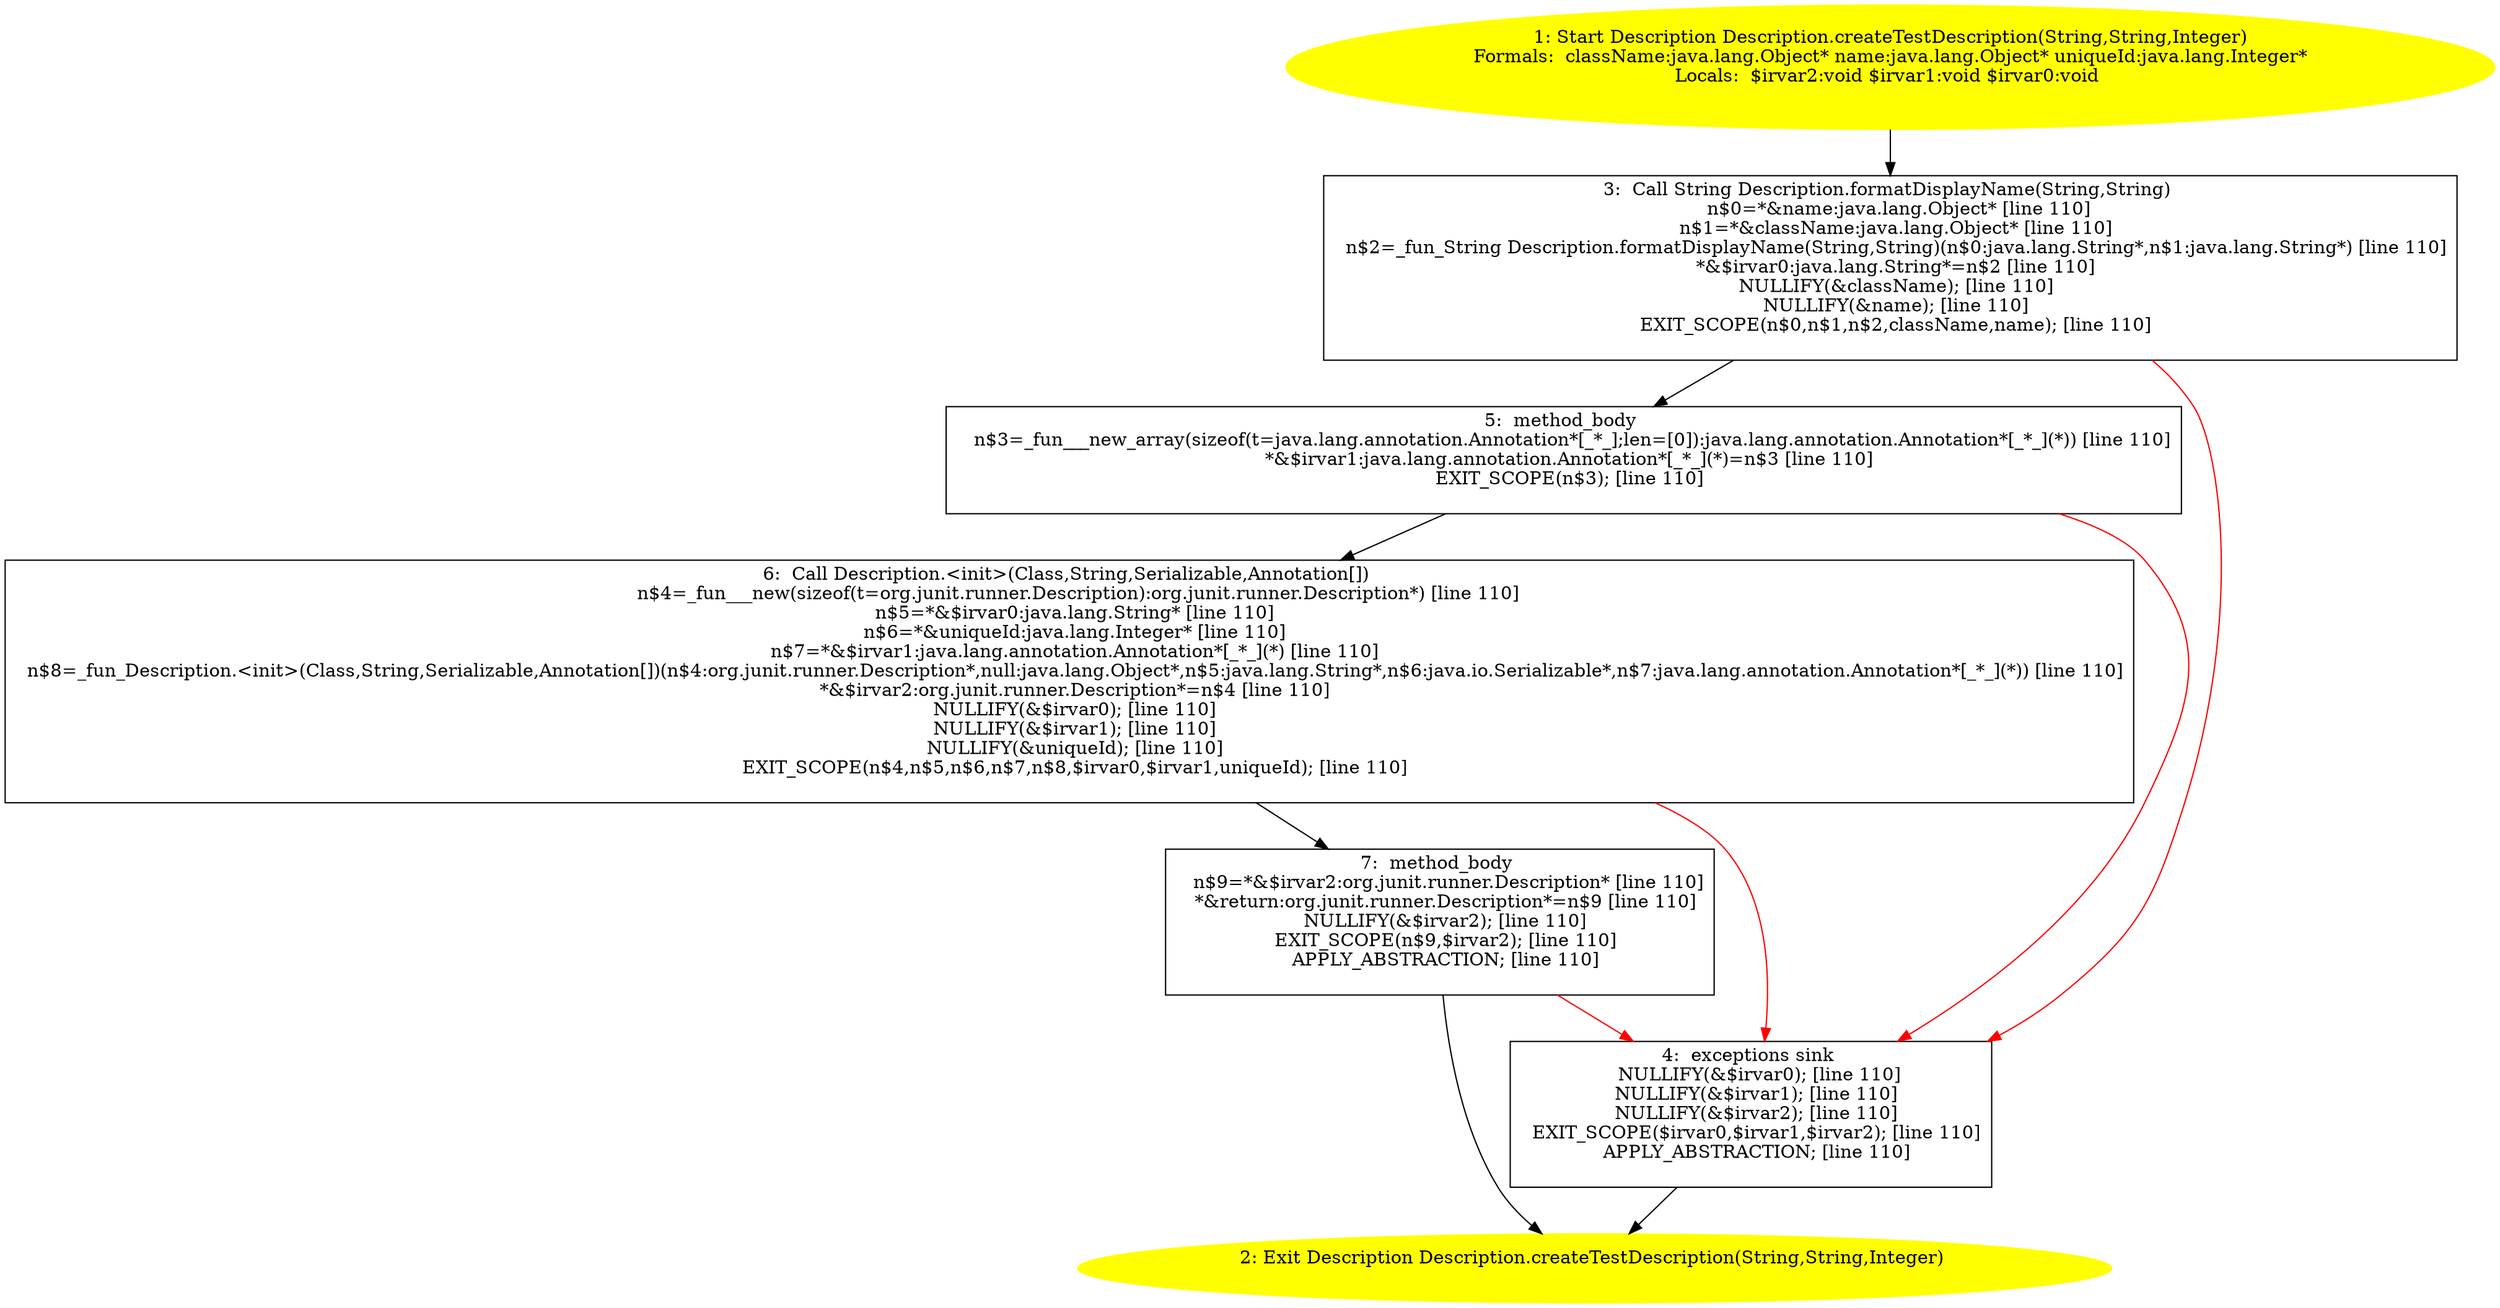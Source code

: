 /* @generated */
digraph cfg {
"org.junit.runner.Description.createTestDescription(java.lang.String,java.lang.String,java.lang.Integ.a0d1a06f1d9d185adeda46348fe0a571_1" [label="1: Start Description Description.createTestDescription(String,String,Integer)\nFormals:  className:java.lang.Object* name:java.lang.Object* uniqueId:java.lang.Integer*\nLocals:  $irvar2:void $irvar1:void $irvar0:void \n  " color=yellow style=filled]
	

	 "org.junit.runner.Description.createTestDescription(java.lang.String,java.lang.String,java.lang.Integ.a0d1a06f1d9d185adeda46348fe0a571_1" -> "org.junit.runner.Description.createTestDescription(java.lang.String,java.lang.String,java.lang.Integ.a0d1a06f1d9d185adeda46348fe0a571_3" ;
"org.junit.runner.Description.createTestDescription(java.lang.String,java.lang.String,java.lang.Integ.a0d1a06f1d9d185adeda46348fe0a571_2" [label="2: Exit Description Description.createTestDescription(String,String,Integer) \n  " color=yellow style=filled]
	

"org.junit.runner.Description.createTestDescription(java.lang.String,java.lang.String,java.lang.Integ.a0d1a06f1d9d185adeda46348fe0a571_3" [label="3:  Call String Description.formatDisplayName(String,String) \n   n$0=*&name:java.lang.Object* [line 110]\n  n$1=*&className:java.lang.Object* [line 110]\n  n$2=_fun_String Description.formatDisplayName(String,String)(n$0:java.lang.String*,n$1:java.lang.String*) [line 110]\n  *&$irvar0:java.lang.String*=n$2 [line 110]\n  NULLIFY(&className); [line 110]\n  NULLIFY(&name); [line 110]\n  EXIT_SCOPE(n$0,n$1,n$2,className,name); [line 110]\n " shape="box"]
	

	 "org.junit.runner.Description.createTestDescription(java.lang.String,java.lang.String,java.lang.Integ.a0d1a06f1d9d185adeda46348fe0a571_3" -> "org.junit.runner.Description.createTestDescription(java.lang.String,java.lang.String,java.lang.Integ.a0d1a06f1d9d185adeda46348fe0a571_5" ;
	 "org.junit.runner.Description.createTestDescription(java.lang.String,java.lang.String,java.lang.Integ.a0d1a06f1d9d185adeda46348fe0a571_3" -> "org.junit.runner.Description.createTestDescription(java.lang.String,java.lang.String,java.lang.Integ.a0d1a06f1d9d185adeda46348fe0a571_4" [color="red" ];
"org.junit.runner.Description.createTestDescription(java.lang.String,java.lang.String,java.lang.Integ.a0d1a06f1d9d185adeda46348fe0a571_4" [label="4:  exceptions sink \n   NULLIFY(&$irvar0); [line 110]\n  NULLIFY(&$irvar1); [line 110]\n  NULLIFY(&$irvar2); [line 110]\n  EXIT_SCOPE($irvar0,$irvar1,$irvar2); [line 110]\n  APPLY_ABSTRACTION; [line 110]\n " shape="box"]
	

	 "org.junit.runner.Description.createTestDescription(java.lang.String,java.lang.String,java.lang.Integ.a0d1a06f1d9d185adeda46348fe0a571_4" -> "org.junit.runner.Description.createTestDescription(java.lang.String,java.lang.String,java.lang.Integ.a0d1a06f1d9d185adeda46348fe0a571_2" ;
"org.junit.runner.Description.createTestDescription(java.lang.String,java.lang.String,java.lang.Integ.a0d1a06f1d9d185adeda46348fe0a571_5" [label="5:  method_body \n   n$3=_fun___new_array(sizeof(t=java.lang.annotation.Annotation*[_*_];len=[0]):java.lang.annotation.Annotation*[_*_](*)) [line 110]\n  *&$irvar1:java.lang.annotation.Annotation*[_*_](*)=n$3 [line 110]\n  EXIT_SCOPE(n$3); [line 110]\n " shape="box"]
	

	 "org.junit.runner.Description.createTestDescription(java.lang.String,java.lang.String,java.lang.Integ.a0d1a06f1d9d185adeda46348fe0a571_5" -> "org.junit.runner.Description.createTestDescription(java.lang.String,java.lang.String,java.lang.Integ.a0d1a06f1d9d185adeda46348fe0a571_6" ;
	 "org.junit.runner.Description.createTestDescription(java.lang.String,java.lang.String,java.lang.Integ.a0d1a06f1d9d185adeda46348fe0a571_5" -> "org.junit.runner.Description.createTestDescription(java.lang.String,java.lang.String,java.lang.Integ.a0d1a06f1d9d185adeda46348fe0a571_4" [color="red" ];
"org.junit.runner.Description.createTestDescription(java.lang.String,java.lang.String,java.lang.Integ.a0d1a06f1d9d185adeda46348fe0a571_6" [label="6:  Call Description.<init>(Class,String,Serializable,Annotation[]) \n   n$4=_fun___new(sizeof(t=org.junit.runner.Description):org.junit.runner.Description*) [line 110]\n  n$5=*&$irvar0:java.lang.String* [line 110]\n  n$6=*&uniqueId:java.lang.Integer* [line 110]\n  n$7=*&$irvar1:java.lang.annotation.Annotation*[_*_](*) [line 110]\n  n$8=_fun_Description.<init>(Class,String,Serializable,Annotation[])(n$4:org.junit.runner.Description*,null:java.lang.Object*,n$5:java.lang.String*,n$6:java.io.Serializable*,n$7:java.lang.annotation.Annotation*[_*_](*)) [line 110]\n  *&$irvar2:org.junit.runner.Description*=n$4 [line 110]\n  NULLIFY(&$irvar0); [line 110]\n  NULLIFY(&$irvar1); [line 110]\n  NULLIFY(&uniqueId); [line 110]\n  EXIT_SCOPE(n$4,n$5,n$6,n$7,n$8,$irvar0,$irvar1,uniqueId); [line 110]\n " shape="box"]
	

	 "org.junit.runner.Description.createTestDescription(java.lang.String,java.lang.String,java.lang.Integ.a0d1a06f1d9d185adeda46348fe0a571_6" -> "org.junit.runner.Description.createTestDescription(java.lang.String,java.lang.String,java.lang.Integ.a0d1a06f1d9d185adeda46348fe0a571_7" ;
	 "org.junit.runner.Description.createTestDescription(java.lang.String,java.lang.String,java.lang.Integ.a0d1a06f1d9d185adeda46348fe0a571_6" -> "org.junit.runner.Description.createTestDescription(java.lang.String,java.lang.String,java.lang.Integ.a0d1a06f1d9d185adeda46348fe0a571_4" [color="red" ];
"org.junit.runner.Description.createTestDescription(java.lang.String,java.lang.String,java.lang.Integ.a0d1a06f1d9d185adeda46348fe0a571_7" [label="7:  method_body \n   n$9=*&$irvar2:org.junit.runner.Description* [line 110]\n  *&return:org.junit.runner.Description*=n$9 [line 110]\n  NULLIFY(&$irvar2); [line 110]\n  EXIT_SCOPE(n$9,$irvar2); [line 110]\n  APPLY_ABSTRACTION; [line 110]\n " shape="box"]
	

	 "org.junit.runner.Description.createTestDescription(java.lang.String,java.lang.String,java.lang.Integ.a0d1a06f1d9d185adeda46348fe0a571_7" -> "org.junit.runner.Description.createTestDescription(java.lang.String,java.lang.String,java.lang.Integ.a0d1a06f1d9d185adeda46348fe0a571_2" ;
	 "org.junit.runner.Description.createTestDescription(java.lang.String,java.lang.String,java.lang.Integ.a0d1a06f1d9d185adeda46348fe0a571_7" -> "org.junit.runner.Description.createTestDescription(java.lang.String,java.lang.String,java.lang.Integ.a0d1a06f1d9d185adeda46348fe0a571_4" [color="red" ];
}
